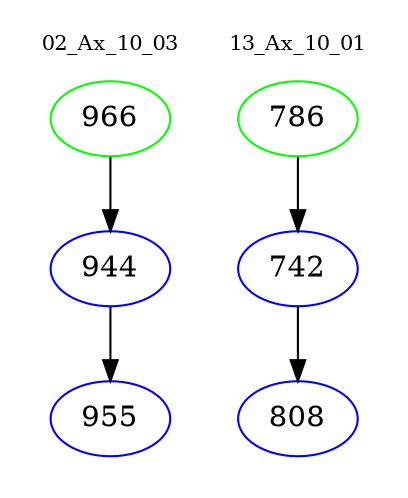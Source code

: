digraph{
subgraph cluster_0 {
color = white
label = "02_Ax_10_03";
fontsize=10;
T0_966 [label="966", color="green"]
T0_966 -> T0_944 [color="black"]
T0_944 [label="944", color="blue"]
T0_944 -> T0_955 [color="black"]
T0_955 [label="955", color="blue"]
}
subgraph cluster_1 {
color = white
label = "13_Ax_10_01";
fontsize=10;
T1_786 [label="786", color="green"]
T1_786 -> T1_742 [color="black"]
T1_742 [label="742", color="blue"]
T1_742 -> T1_808 [color="black"]
T1_808 [label="808", color="blue"]
}
}
